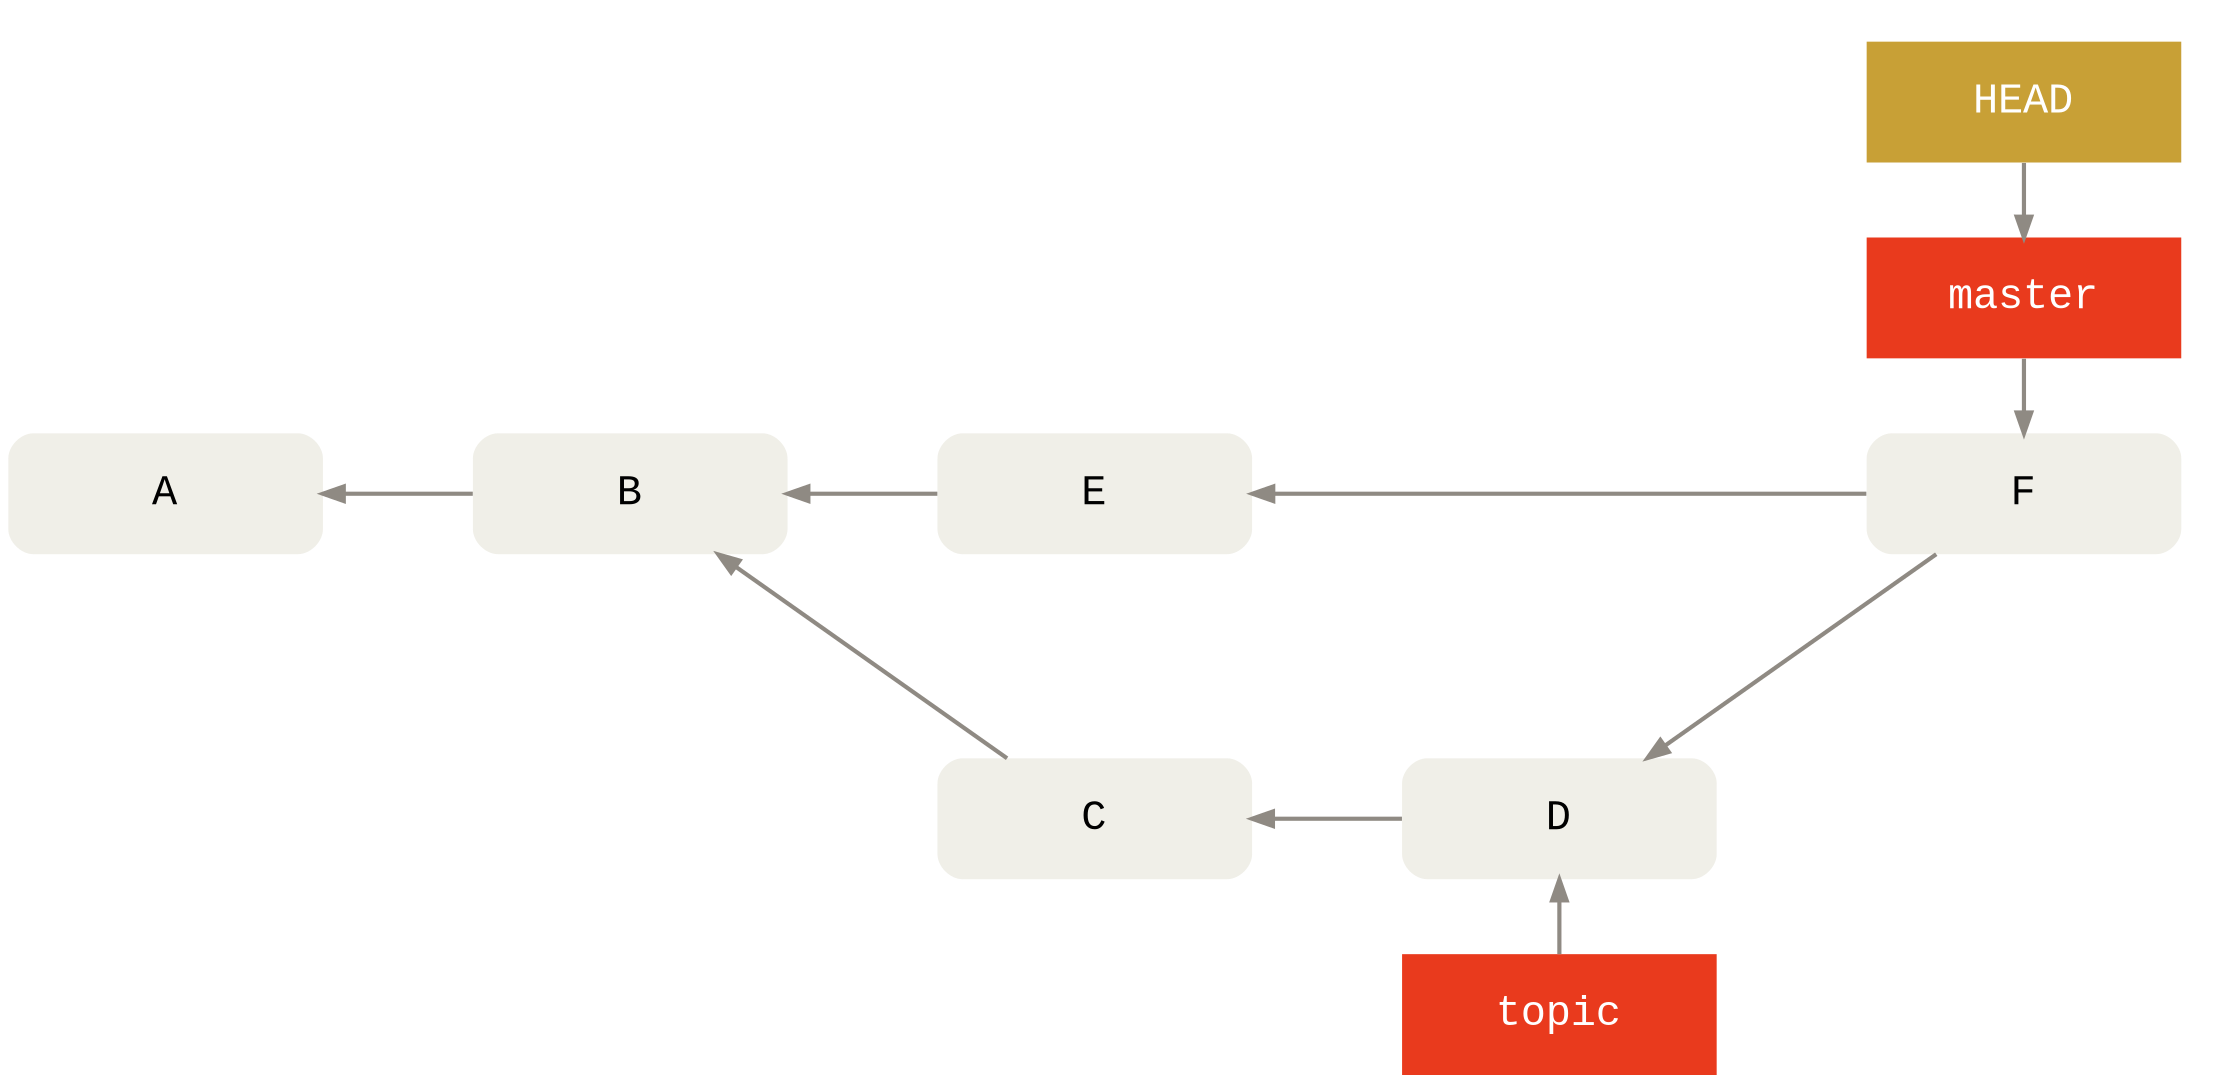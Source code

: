 digraph Git {
  bgcolor="transparent"

  rankdir=LR
  ranksep=1
  nodesep=.5
  splines=line

  edge [color="#8f8a83"
        penwidth=2
        dir="back"]
  node [shape=box
        fontname="Menlo, Monaco, Consolas, Lucida Console, Courier New, monospace"
        fontsize=20
        margin=".45,.25"
        width=2.1
        penwidth=0]

  node [style="rounded,filled"
        fillcolor="#f0efe8"]
  node [group=master]
  A -> B -> E
  E -> F [weight=2]
  // X is invisible and used for alignment only.
  X [label="" fillcolor=transparent]
  E->X [style=invis]
  X->F [style=invis]
  node [group=topic]
  B -> C -> D -> F

  node [style="filled"
        fontcolor="#ffffff"
        fillcolor="#e93a1d"]
  HEAD [fillcolor="#c8a036"]

  subgraph cluster_master {
    style=invis
    {
      rank=same
      F -> master -> HEAD
    }
  }

  // No cluster draws label below.
  {
    rank=same
    D -> topic
  }
}
